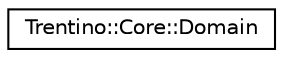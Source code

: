 digraph G
{
  edge [fontname="Helvetica",fontsize="10",labelfontname="Helvetica",labelfontsize="10"];
  node [fontname="Helvetica",fontsize="10",shape=record];
  rankdir="LR";
  Node1 [label="Trentino::Core::Domain",height=0.2,width=0.4,color="black", fillcolor="white", style="filled",URL="$class_trentino_1_1_core_1_1_domain.html"];
}

